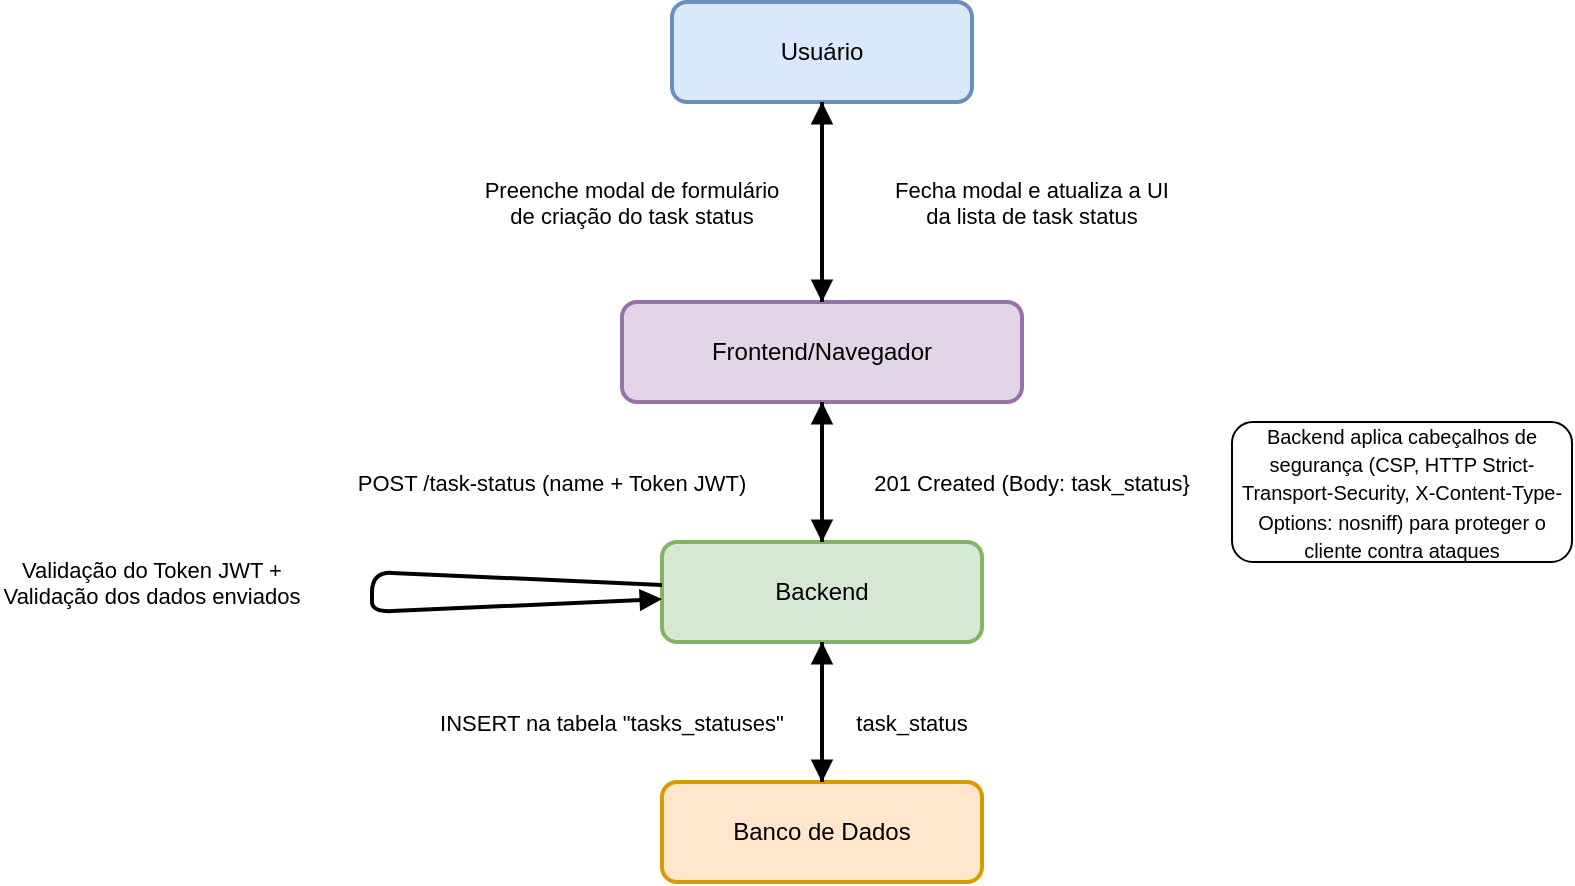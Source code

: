 <mxfile>
    <diagram name="ERD Essencial — N:N (Usuários ↔ Grupos via junção)" id="cPOKqXPRDHMzoA-mC0_p">
        <mxGraphModel dx="1637" dy="825" grid="1" gridSize="10" guides="1" tooltips="1" connect="1" arrows="1" fold="1" page="1" pageScale="1" pageWidth="827" pageHeight="1169" math="0" shadow="0">
            <root>
                <mxCell id="0"/>
                <mxCell id="1" parent="0"/>
                <mxCell id="8K_EmymfjktEMwSY1nLG-1" value="Usuário" style="rounded=1;whiteSpace=wrap;html=1;strokeWidth=2;fillColor=#dae8fc;strokeColor=#6c8ebf;" parent="1" vertex="1">
                    <mxGeometry x="170" y="190" width="150" height="50" as="geometry"/>
                </mxCell>
                <mxCell id="8K_EmymfjktEMwSY1nLG-2" value="Frontend/Navegador" style="rounded=1;whiteSpace=wrap;html=1;strokeWidth=2;fillColor=#e1d5e7;strokeColor=#9673a6;" parent="1" vertex="1">
                    <mxGeometry x="145" y="340" width="200" height="50" as="geometry"/>
                </mxCell>
                <mxCell id="8K_EmymfjktEMwSY1nLG-3" value="Backend" style="rounded=1;whiteSpace=wrap;html=1;strokeWidth=2;fillColor=#d5e8d4;strokeColor=#82b366;" parent="1" vertex="1">
                    <mxGeometry x="165" y="460" width="160" height="50" as="geometry"/>
                </mxCell>
                <mxCell id="8K_EmymfjktEMwSY1nLG-4" value="Banco de Dados" style="rounded=1;whiteSpace=wrap;html=1;strokeWidth=2;fillColor=#ffe6cc;strokeColor=#d79b00;" parent="1" vertex="1">
                    <mxGeometry x="165" y="580" width="160" height="50" as="geometry"/>
                </mxCell>
                <mxCell id="8K_EmymfjktEMwSY1nLG-5" value="Preenche modal de formulário&#xa;de criação do task status" style="endArrow=block;endFill=1;strokeWidth=2;" parent="1" source="8K_EmymfjktEMwSY1nLG-1" target="8K_EmymfjktEMwSY1nLG-2" edge="1">
                    <mxGeometry y="-95" relative="1" as="geometry">
                        <mxPoint x="310" y="280" as="targetPoint"/>
                        <mxPoint as="offset"/>
                    </mxGeometry>
                </mxCell>
                <mxCell id="8K_EmymfjktEMwSY1nLG-6" value="POST /task-status (name + Token JWT)" style="endArrow=block;endFill=1;strokeWidth=2;" parent="1" source="8K_EmymfjktEMwSY1nLG-2" target="8K_EmymfjktEMwSY1nLG-3" edge="1">
                    <mxGeometry x="0.143" y="-135" relative="1" as="geometry">
                        <mxPoint x="310" y="330" as="targetPoint"/>
                        <mxPoint as="offset"/>
                    </mxGeometry>
                </mxCell>
                <mxCell id="8K_EmymfjktEMwSY1nLG-7" value="Validação do Token JWT +&#xa;Validação dos dados enviados" style="endArrow=block;endFill=1;strokeWidth=2;" parent="1" source="8K_EmymfjktEMwSY1nLG-3" target="8K_EmymfjktEMwSY1nLG-3" edge="1">
                    <mxGeometry x="-0.032" y="-110" relative="1" as="geometry">
                        <mxPoint x="310" y="380" as="targetPoint"/>
                        <Array as="points">
                            <mxPoint x="20" y="490"/>
                        </Array>
                        <mxPoint as="offset"/>
                    </mxGeometry>
                </mxCell>
                <mxCell id="8K_EmymfjktEMwSY1nLG-8" value="INSERT na tabela &quot;tasks_statuses&quot;" style="endArrow=block;endFill=1;strokeWidth=2;" parent="1" source="8K_EmymfjktEMwSY1nLG-3" target="8K_EmymfjktEMwSY1nLG-4" edge="1">
                    <mxGeometry x="0.143" y="-105" relative="1" as="geometry">
                        <mxPoint x="310" y="430" as="targetPoint"/>
                        <mxPoint as="offset"/>
                    </mxGeometry>
                </mxCell>
                <mxCell id="8K_EmymfjktEMwSY1nLG-9" value="task_status" style="endArrow=block;endFill=1;strokeWidth=2;" parent="1" source="8K_EmymfjktEMwSY1nLG-4" target="8K_EmymfjktEMwSY1nLG-3" edge="1">
                    <mxGeometry x="-0.143" y="-45" relative="1" as="geometry">
                        <mxPoint x="310" y="480" as="targetPoint"/>
                        <mxPoint as="offset"/>
                    </mxGeometry>
                </mxCell>
                <mxCell id="8K_EmymfjktEMwSY1nLG-10" value="201 Created (Body: task_status}" style="endArrow=block;endFill=1;strokeWidth=2;" parent="1" source="8K_EmymfjktEMwSY1nLG-3" target="8K_EmymfjktEMwSY1nLG-2" edge="1">
                    <mxGeometry x="-0.143" y="-105" relative="1" as="geometry">
                        <mxPoint x="310" y="530" as="targetPoint"/>
                        <mxPoint as="offset"/>
                    </mxGeometry>
                </mxCell>
                <mxCell id="8K_EmymfjktEMwSY1nLG-11" value="Fecha modal e atualiza a UI&#xa;da lista de task status" style="endArrow=block;endFill=1;strokeWidth=2;" parent="1" source="8K_EmymfjktEMwSY1nLG-2" target="8K_EmymfjktEMwSY1nLG-1" edge="1">
                    <mxGeometry y="-105" relative="1" as="geometry">
                        <mxPoint x="310" y="580" as="targetPoint"/>
                        <mxPoint as="offset"/>
                    </mxGeometry>
                </mxCell>
                <mxCell id="3" value="&lt;font style=&quot;font-size: 10px;&quot;&gt;Backend aplica cabeçalhos de segurança (CSP, HTTP Strict-Transport-Security, X-Content-Type-Options: nosniff) para proteger o cliente contra ataques&lt;/font&gt;" style="rounded=1;whiteSpace=wrap;html=1;" vertex="1" parent="1">
                    <mxGeometry x="450" y="400" width="170" height="70" as="geometry"/>
                </mxCell>
            </root>
        </mxGraphModel>
    </diagram>
</mxfile>